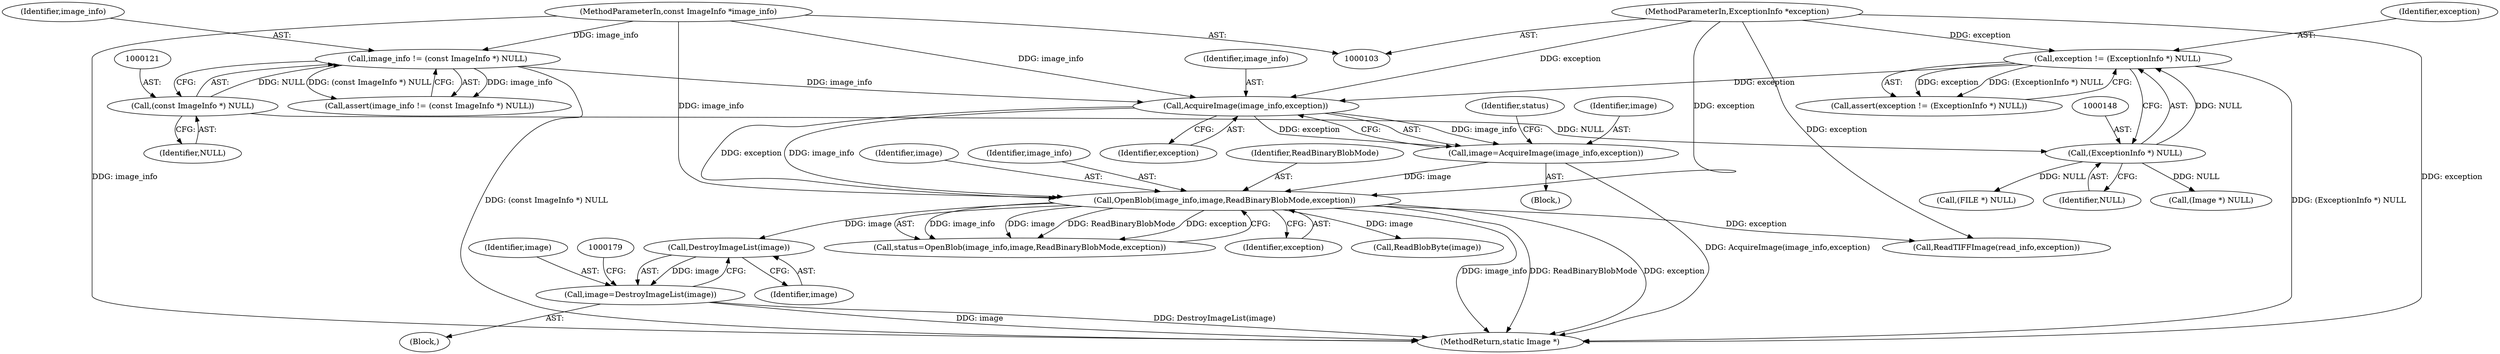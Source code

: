 digraph "0_ImageMagick_4e914bbe371433f0590cefdf3bd5f3a5710069f9@pointer" {
"1000175" [label="(Call,DestroyImageList(image))"];
"1000163" [label="(Call,OpenBlob(image_info,image,ReadBinaryBlobMode,exception))"];
"1000158" [label="(Call,AcquireImage(image_info,exception))"];
"1000118" [label="(Call,image_info != (const ImageInfo *) NULL)"];
"1000104" [label="(MethodParameterIn,const ImageInfo *image_info)"];
"1000120" [label="(Call,(const ImageInfo *) NULL)"];
"1000145" [label="(Call,exception != (ExceptionInfo *) NULL)"];
"1000105" [label="(MethodParameterIn,ExceptionInfo *exception)"];
"1000147" [label="(Call,(ExceptionInfo *) NULL)"];
"1000156" [label="(Call,image=AcquireImage(image_info,exception))"];
"1000173" [label="(Call,image=DestroyImageList(image))"];
"1000165" [label="(Identifier,image)"];
"1000162" [label="(Identifier,status)"];
"1000104" [label="(MethodParameterIn,const ImageInfo *image_info)"];
"1000105" [label="(MethodParameterIn,ExceptionInfo *exception)"];
"1000145" [label="(Call,exception != (ExceptionInfo *) NULL)"];
"1000176" [label="(Identifier,image)"];
"1000159" [label="(Identifier,image_info)"];
"1000479" [label="(Call,ReadTIFFImage(read_info,exception))"];
"1000163" [label="(Call,OpenBlob(image_info,image,ReadBinaryBlobMode,exception))"];
"1000119" [label="(Identifier,image_info)"];
"1000161" [label="(Call,status=OpenBlob(image_info,image,ReadBinaryBlobMode,exception))"];
"1000167" [label="(Identifier,exception)"];
"1000164" [label="(Identifier,image_info)"];
"1000158" [label="(Call,AcquireImage(image_info,exception))"];
"1000120" [label="(Call,(const ImageInfo *) NULL)"];
"1000174" [label="(Identifier,image)"];
"1000178" [label="(Call,(Image *) NULL)"];
"1000147" [label="(Call,(ExceptionInfo *) NULL)"];
"1000166" [label="(Identifier,ReadBinaryBlobMode)"];
"1000527" [label="(MethodReturn,static Image *)"];
"1000423" [label="(Call,ReadBlobByte(image))"];
"1000117" [label="(Call,assert(image_info != (const ImageInfo *) NULL))"];
"1000146" [label="(Identifier,exception)"];
"1000106" [label="(Block,)"];
"1000157" [label="(Identifier,image)"];
"1000175" [label="(Call,DestroyImageList(image))"];
"1000160" [label="(Identifier,exception)"];
"1000122" [label="(Identifier,NULL)"];
"1000149" [label="(Identifier,NULL)"];
"1000173" [label="(Call,image=DestroyImageList(image))"];
"1000172" [label="(Block,)"];
"1000156" [label="(Call,image=AcquireImage(image_info,exception))"];
"1000144" [label="(Call,assert(exception != (ExceptionInfo *) NULL))"];
"1000118" [label="(Call,image_info != (const ImageInfo *) NULL)"];
"1000183" [label="(Call,(FILE *) NULL)"];
"1000175" -> "1000173"  [label="AST: "];
"1000175" -> "1000176"  [label="CFG: "];
"1000176" -> "1000175"  [label="AST: "];
"1000173" -> "1000175"  [label="CFG: "];
"1000175" -> "1000173"  [label="DDG: image"];
"1000163" -> "1000175"  [label="DDG: image"];
"1000163" -> "1000161"  [label="AST: "];
"1000163" -> "1000167"  [label="CFG: "];
"1000164" -> "1000163"  [label="AST: "];
"1000165" -> "1000163"  [label="AST: "];
"1000166" -> "1000163"  [label="AST: "];
"1000167" -> "1000163"  [label="AST: "];
"1000161" -> "1000163"  [label="CFG: "];
"1000163" -> "1000527"  [label="DDG: image_info"];
"1000163" -> "1000527"  [label="DDG: ReadBinaryBlobMode"];
"1000163" -> "1000527"  [label="DDG: exception"];
"1000163" -> "1000161"  [label="DDG: image_info"];
"1000163" -> "1000161"  [label="DDG: image"];
"1000163" -> "1000161"  [label="DDG: ReadBinaryBlobMode"];
"1000163" -> "1000161"  [label="DDG: exception"];
"1000158" -> "1000163"  [label="DDG: image_info"];
"1000158" -> "1000163"  [label="DDG: exception"];
"1000104" -> "1000163"  [label="DDG: image_info"];
"1000156" -> "1000163"  [label="DDG: image"];
"1000105" -> "1000163"  [label="DDG: exception"];
"1000163" -> "1000423"  [label="DDG: image"];
"1000163" -> "1000479"  [label="DDG: exception"];
"1000158" -> "1000156"  [label="AST: "];
"1000158" -> "1000160"  [label="CFG: "];
"1000159" -> "1000158"  [label="AST: "];
"1000160" -> "1000158"  [label="AST: "];
"1000156" -> "1000158"  [label="CFG: "];
"1000158" -> "1000156"  [label="DDG: image_info"];
"1000158" -> "1000156"  [label="DDG: exception"];
"1000118" -> "1000158"  [label="DDG: image_info"];
"1000104" -> "1000158"  [label="DDG: image_info"];
"1000145" -> "1000158"  [label="DDG: exception"];
"1000105" -> "1000158"  [label="DDG: exception"];
"1000118" -> "1000117"  [label="AST: "];
"1000118" -> "1000120"  [label="CFG: "];
"1000119" -> "1000118"  [label="AST: "];
"1000120" -> "1000118"  [label="AST: "];
"1000117" -> "1000118"  [label="CFG: "];
"1000118" -> "1000527"  [label="DDG: (const ImageInfo *) NULL"];
"1000118" -> "1000117"  [label="DDG: image_info"];
"1000118" -> "1000117"  [label="DDG: (const ImageInfo *) NULL"];
"1000104" -> "1000118"  [label="DDG: image_info"];
"1000120" -> "1000118"  [label="DDG: NULL"];
"1000104" -> "1000103"  [label="AST: "];
"1000104" -> "1000527"  [label="DDG: image_info"];
"1000120" -> "1000122"  [label="CFG: "];
"1000121" -> "1000120"  [label="AST: "];
"1000122" -> "1000120"  [label="AST: "];
"1000120" -> "1000147"  [label="DDG: NULL"];
"1000145" -> "1000144"  [label="AST: "];
"1000145" -> "1000147"  [label="CFG: "];
"1000146" -> "1000145"  [label="AST: "];
"1000147" -> "1000145"  [label="AST: "];
"1000144" -> "1000145"  [label="CFG: "];
"1000145" -> "1000527"  [label="DDG: (ExceptionInfo *) NULL"];
"1000145" -> "1000144"  [label="DDG: exception"];
"1000145" -> "1000144"  [label="DDG: (ExceptionInfo *) NULL"];
"1000105" -> "1000145"  [label="DDG: exception"];
"1000147" -> "1000145"  [label="DDG: NULL"];
"1000105" -> "1000103"  [label="AST: "];
"1000105" -> "1000527"  [label="DDG: exception"];
"1000105" -> "1000479"  [label="DDG: exception"];
"1000147" -> "1000149"  [label="CFG: "];
"1000148" -> "1000147"  [label="AST: "];
"1000149" -> "1000147"  [label="AST: "];
"1000147" -> "1000178"  [label="DDG: NULL"];
"1000147" -> "1000183"  [label="DDG: NULL"];
"1000156" -> "1000106"  [label="AST: "];
"1000157" -> "1000156"  [label="AST: "];
"1000162" -> "1000156"  [label="CFG: "];
"1000156" -> "1000527"  [label="DDG: AcquireImage(image_info,exception)"];
"1000173" -> "1000172"  [label="AST: "];
"1000174" -> "1000173"  [label="AST: "];
"1000179" -> "1000173"  [label="CFG: "];
"1000173" -> "1000527"  [label="DDG: image"];
"1000173" -> "1000527"  [label="DDG: DestroyImageList(image)"];
}
